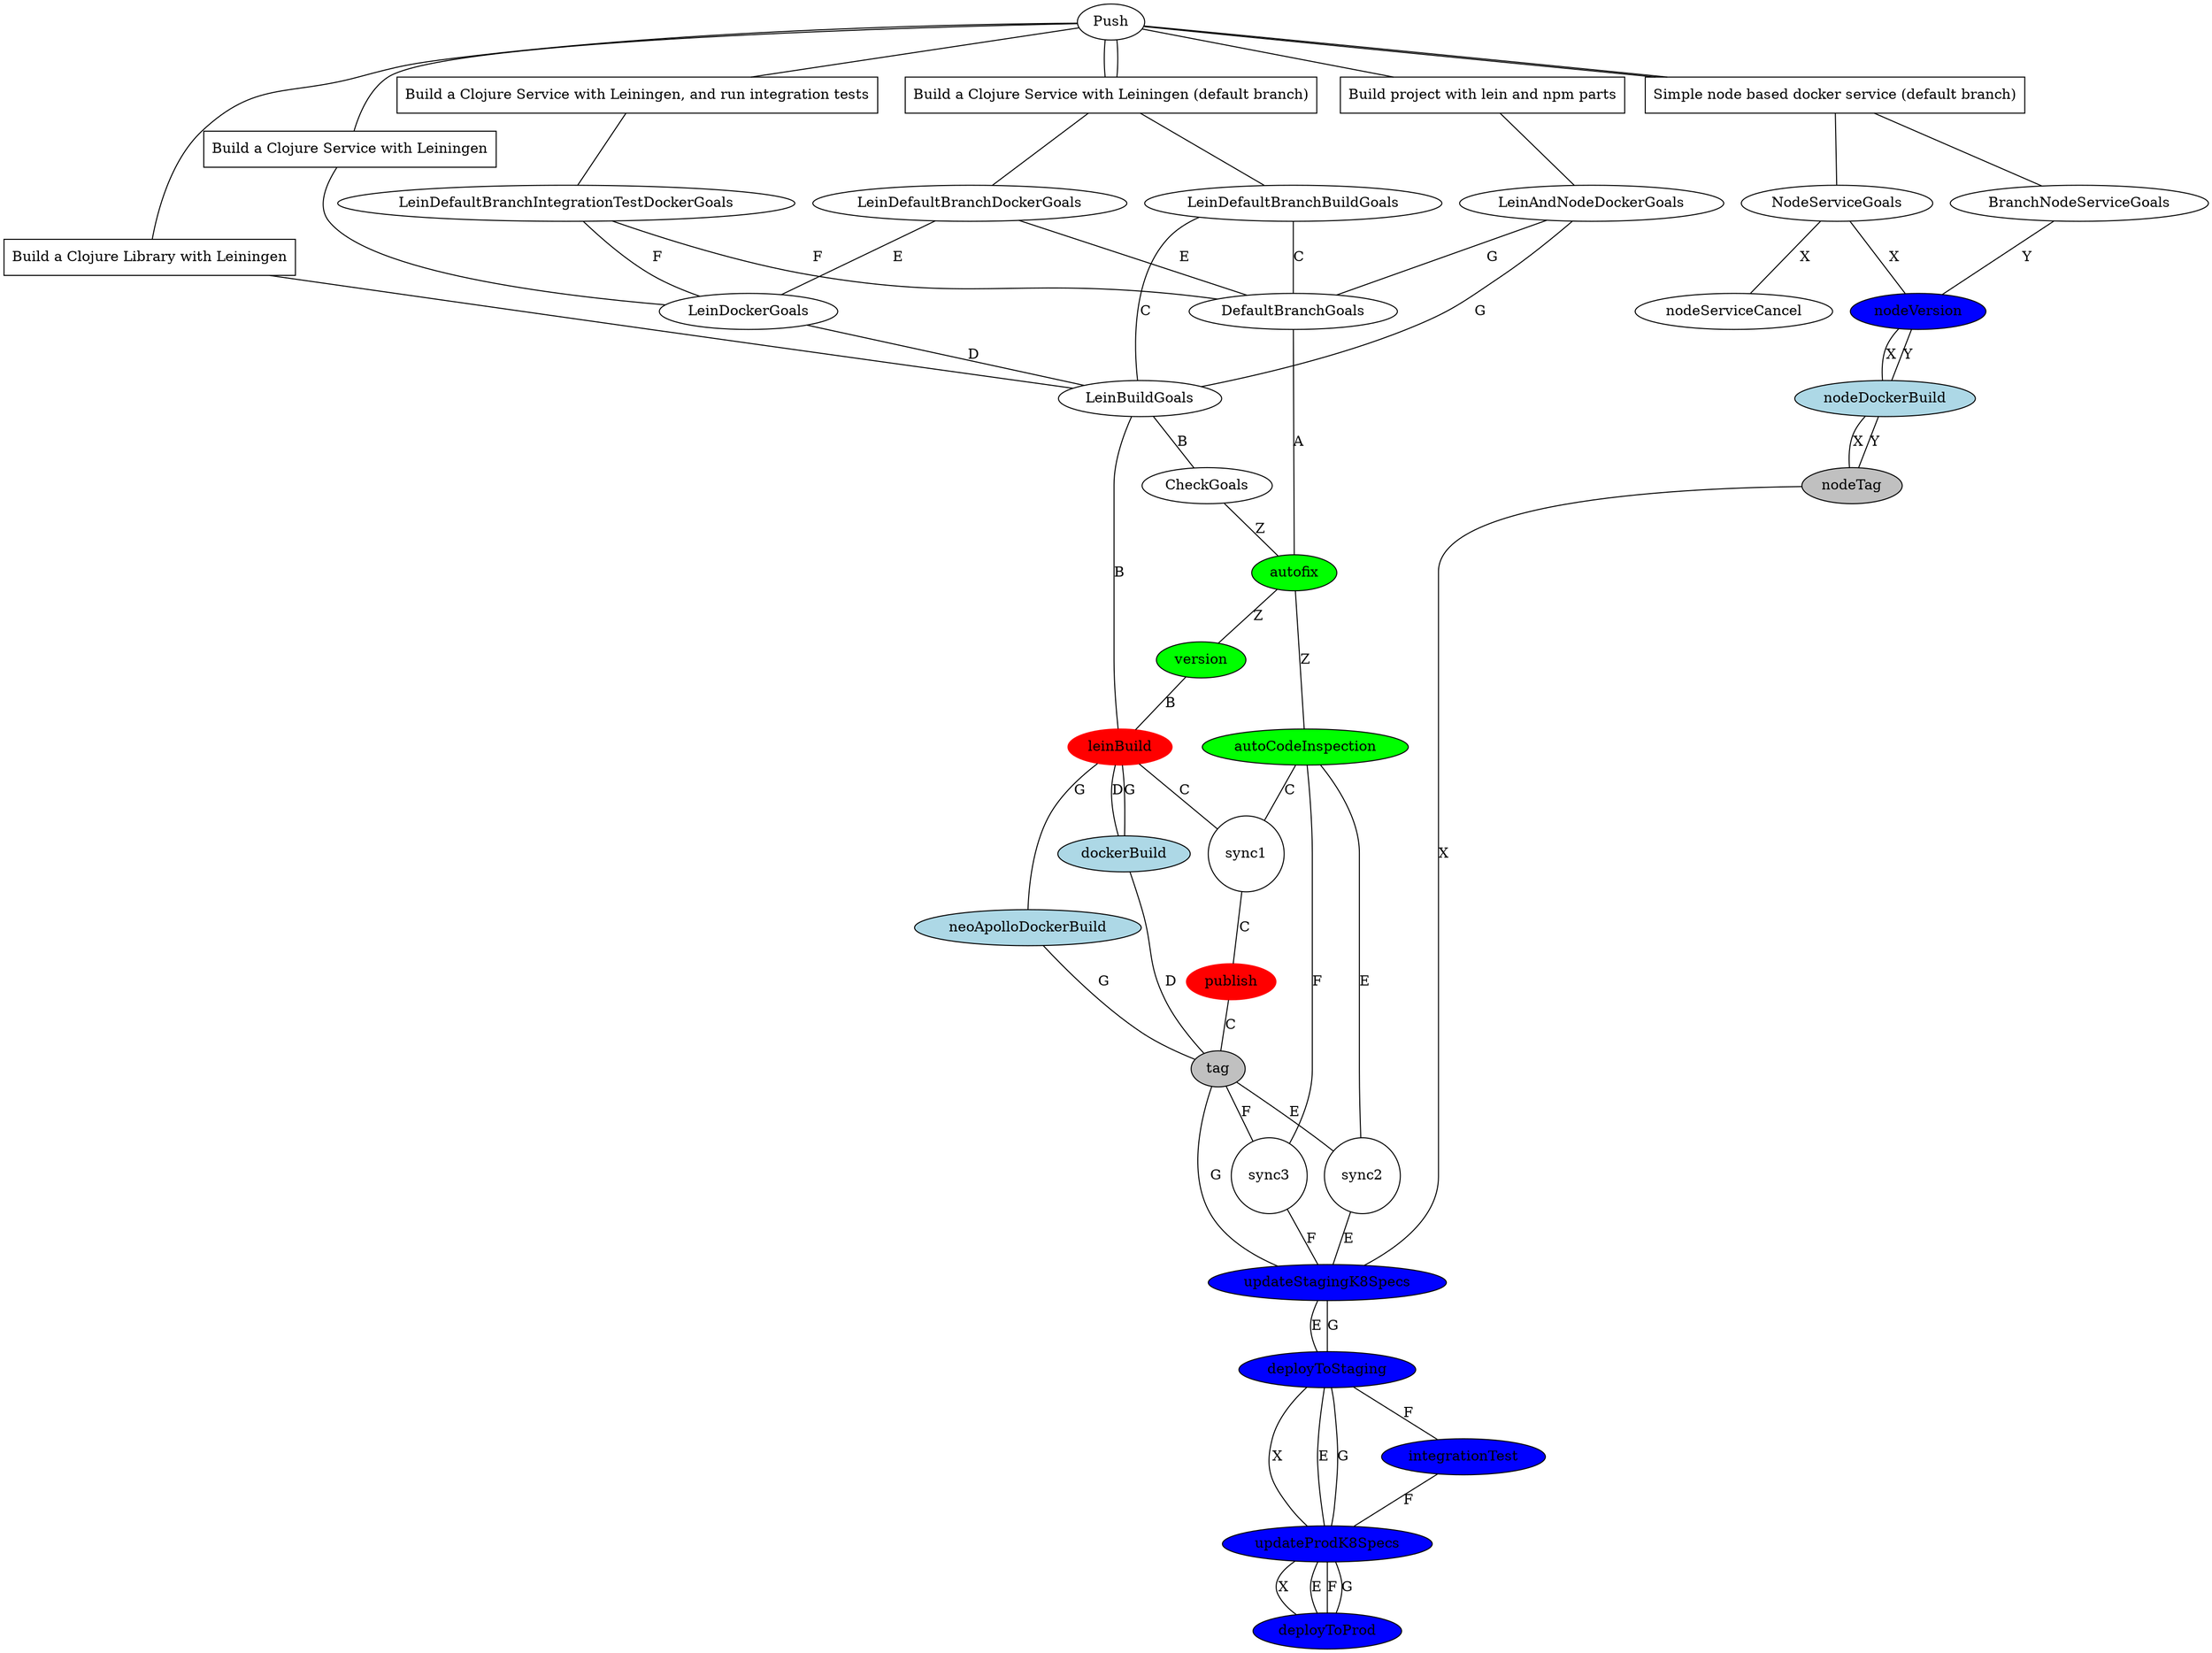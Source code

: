 graph {

    leinBuild [color=red,style=filled]
    publish [color=red,style=filled]
    version [fillcolor="green", style="filled"]
    autofix [fillcolor="green", style="filled"]
    autoCodeInspection [fillcolor=green,style=filled]
    tag [fillcolor=grey,style=filled]
    nodeTag [fillcolor=grey,style=filled]

    nodeVersion [fillcolor=blue,style=filled]
    updateStagingK8Specs [fillcolor=blue,style=filled]
    deployToStaging [fillcolor=blue,style=filled]
    integrationTest [fillcolor=blue,style=filled]
    updateProdK8Specs [fillcolor=blue,style=filled]
    deployToProd [fillcolor=blue,style=filled]
    
    dockerBuild [fillcolor=lightblue,style=filled]
    nodeDockerBuild [fillcolor=lightblue,style=filled]
    neoApolloDockerBuild [fillcolor=lightblue,style=filled]

    Push -- "Build project with lein and npm parts"
    Push -- "Build a Clojure Service with Leiningen (default branch)"
    Push -- "Build a Clojure Service with Leiningen, and run integration tests"
    Push -- "Build a Clojure Service with Leiningen"
    Push -- "Build a Clojure Service with Leiningen (default branch)"
    Push -- "Build a Clojure Library with Leiningen"
    Push -- "Simple node based docker service (default branch)"
    Push -- "Simple node based docker service (default branch)"

    "Build project with lein and npm parts" [shape = "rect"]
    "Build a Clojure Service with Leiningen (default branch)" [shape = "rect"]
    "Build a Clojure Service with Leiningen, and run integration tests" [shape = "rect"]
    "Build a Clojure Service with Leiningen" [shape = "rect"]
    "Build a Clojure Service with Leiningen (default branch)" [shape = "rect"]
    "Build a Clojure Library with Leiningen" [shape = "rect"]
    "Simple node based docker service (default branch)" [shape = "rect"]
    "Simple node based docker service (default branch)" [shape = "rect"]

    "Build project with lein and npm parts" -- LeinAndNodeDockerGoals
    "Build a Clojure Service with Leiningen (default branch)" -- LeinDefaultBranchDockerGoals
    "Build a Clojure Service with Leiningen, and run integration tests" -- LeinDefaultBranchIntegrationTestDockerGoals
    "Build a Clojure Service with Leiningen" -- LeinDockerGoals
    "Build a Clojure Service with Leiningen (default branch)" -- LeinDefaultBranchBuildGoals
    "Build a Clojure Library with Leiningen" -- LeinBuildGoals
    "Simple node based docker service (default branch)" -- NodeServiceGoals
    "Simple node based docker service (default branch)" -- BranchNodeServiceGoals

    NodeServiceGoals -- nodeVersion [label="X"]
    NodeServiceGoals -- nodeServiceCancel [label="X"]
    nodeVersion -- nodeDockerBuild [label="X"]
    nodeDockerBuild -- nodeTag [label="X"]
    nodeTag -- updateStagingK8Specs [label="X"]
    deployToStaging -- updateProdK8Specs [label="X"]
    updateProdK8Specs -- deployToProd [label="X"]
    BranchNodeServiceGoals -- nodeVersion [label="Y"]
    nodeVersion -- nodeDockerBuild [label="Y"]
    nodeDockerBuild -- nodeTag [label="Y"]
    CheckGoals -- autofix [label="Z"]
    autofix -- version [label="Z"]
    autofix -- autoCodeInspection [label="Z"]
    DefaultBranchGoals -- autofix [label="A"]
    LeinBuildGoals -- CheckGoals [label="B"]
    LeinBuildGoals -- leinBuild [label="B"]
    version -- leinBuild [label="B"]
    LeinDefaultBranchBuildGoals -- DefaultBranchGoals [label="C"]
    LeinDefaultBranchBuildGoals -- LeinBuildGoals [label="C"]
    leinBuild -- sync1 [label="C"]
    autoCodeInspection -- sync1 [label="C"]
    sync1 -- publish [label="C"]
    publish -- tag [label="C"]
    LeinDockerGoals -- LeinBuildGoals [label="D"]
    leinBuild -- dockerBuild [label="D"]
    dockerBuild -- tag [label="D"]
    LeinDefaultBranchDockerGoals -- DefaultBranchGoals [label="E"]
    LeinDefaultBranchDockerGoals -- LeinDockerGoals [label="E"]
    tag -- sync2 [label="E"]
    autoCodeInspection -- sync2 [label="E"]
    sync2 -- updateStagingK8Specs [label="E"]
    updateStagingK8Specs -- deployToStaging [label="E"]
    deployToStaging -- updateProdK8Specs [label="E"]
    updateProdK8Specs -- deployToProd [label="E"]
    LeinDefaultBranchIntegrationTestDockerGoals -- DefaultBranchGoals [label="F"]
    LeinDefaultBranchIntegrationTestDockerGoals -- LeinDockerGoals [label="F"]
    tag -- sync3 [label="F"]
    autoCodeInspection -- sync3 [label="F"]
    sync3 -- updateStagingK8Specs [label="F"]
    deployToStaging -- integrationTest [label="F"]
    integrationTest -- updateProdK8Specs [label="F"]
    updateProdK8Specs -- deployToProd [label="F"]
    LeinAndNodeDockerGoals -- LeinBuildGoals [label="G"]
    LeinAndNodeDockerGoals -- DefaultBranchGoals [label="G"]
    leinBuild -- neoApolloDockerBuild [label="G"]
    leinBuild -- dockerBuild [label="G"]
    neoApolloDockerBuild -- tag [label="G"]
    tag -- updateStagingK8Specs [label="G"]
    updateStagingK8Specs -- deployToStaging [label="G"]
    deployToStaging -- updateProdK8Specs [label="G"]
    updateProdK8Specs -- deployToProd [label="G"]

    sync1 [shape=circle]
    sync2 [shape=circle]
    sync3 [shape=circle]
}